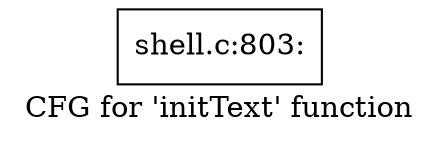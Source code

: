 digraph "CFG for 'initText' function" {
	label="CFG for 'initText' function";

	Node0x560276dd7270 [shape=record,label="{shell.c:803:}"];
}
